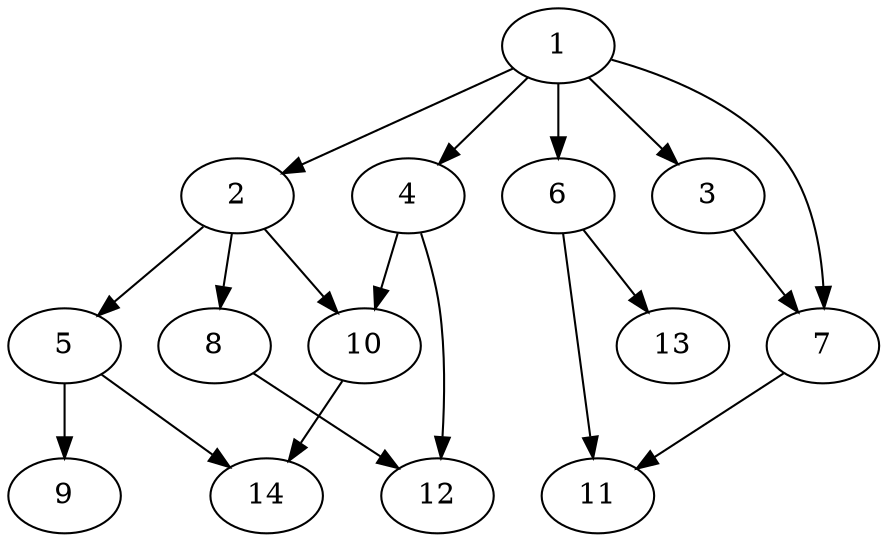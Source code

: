 // DAG automatically generated by daggen at Fri May 24 12:58:21 2024
// daggen-master/daggen -n 14 --fat 0.5 --density 0.5 --regular 0.5 --jump 2 --minalpha 20 --maxalpha 50 --dot -o dags_dot_14/sim_2.dot 
digraph G {
  1 [size="260164559979", alpha="20.64"]
  1 -> 2 [size ="838860800"]
  1 -> 3 [size ="838860800"]
  1 -> 4 [size ="838860800"]
  1 -> 6 [size ="838860800"]
  1 -> 7 [size ="838860800"]
  2 [size="8589934592", alpha="45.85"]
  2 -> 5 [size ="33554432"]
  2 -> 8 [size ="33554432"]
  2 -> 10 [size ="33554432"]
  3 [size="27555862170", alpha="38.50"]
  3 -> 7 [size ="536870912"]
  4 [size="102595955881", alpha="25.34"]
  4 -> 10 [size ="75497472"]
  4 -> 12 [size ="75497472"]
  5 [size="368293445632", alpha="24.09"]
  5 -> 9 [size ="411041792"]
  5 -> 14 [size ="411041792"]
  6 [size="1723081000", alpha="26.77"]
  6 -> 11 [size ="134217728"]
  6 -> 13 [size ="134217728"]
  7 [size="231928233984", alpha="20.79"]
  7 -> 11 [size ="301989888"]
  8 [size="231928233984", alpha="32.89"]
  8 -> 12 [size ="301989888"]
  9 [size="68719476736", alpha="29.74"]
  10 [size="24173149647", alpha="32.35"]
  10 -> 14 [size ="411041792"]
  11 [size="6828313314", alpha="45.18"]
  12 [size="237963156244", alpha="37.10"]
  13 [size="368293445632", alpha="47.80"]
  14 [size="549755813888", alpha="27.34"]
}
